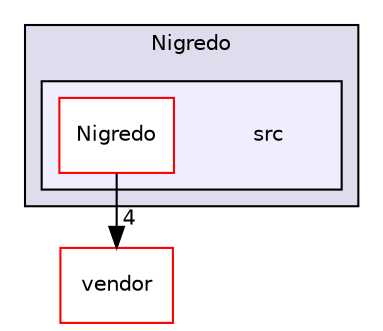 digraph "C:/Dev/Nigredo/Nigredo/src" {
  compound=true
  node [ fontsize="10", fontname="Helvetica"];
  edge [ labelfontsize="10", labelfontname="Helvetica"];
  subgraph clusterdir_f606475c4e863e349810eeb869d3e9a1 {
    graph [ bgcolor="#ddddee", pencolor="black", label="Nigredo" fontname="Helvetica", fontsize="10", URL="dir_f606475c4e863e349810eeb869d3e9a1.html"]
  subgraph clusterdir_998a9a76105a9cbc537617c97da31299 {
    graph [ bgcolor="#eeeeff", pencolor="black", label="" URL="dir_998a9a76105a9cbc537617c97da31299.html"];
    dir_998a9a76105a9cbc537617c97da31299 [shape=plaintext label="src"];
    dir_8d048fa545e09c0095e8df99baafa036 [shape=box label="Nigredo" color="red" fillcolor="white" style="filled" URL="dir_8d048fa545e09c0095e8df99baafa036.html"];
  }
  }
  dir_a2293ca973fdf85797fce1bc1299a366 [shape=box label="vendor" fillcolor="white" style="filled" color="red" URL="dir_a2293ca973fdf85797fce1bc1299a366.html"];
  dir_8d048fa545e09c0095e8df99baafa036->dir_a2293ca973fdf85797fce1bc1299a366 [headlabel="4", labeldistance=1.5 headhref="dir_000006_000007.html"];
}
